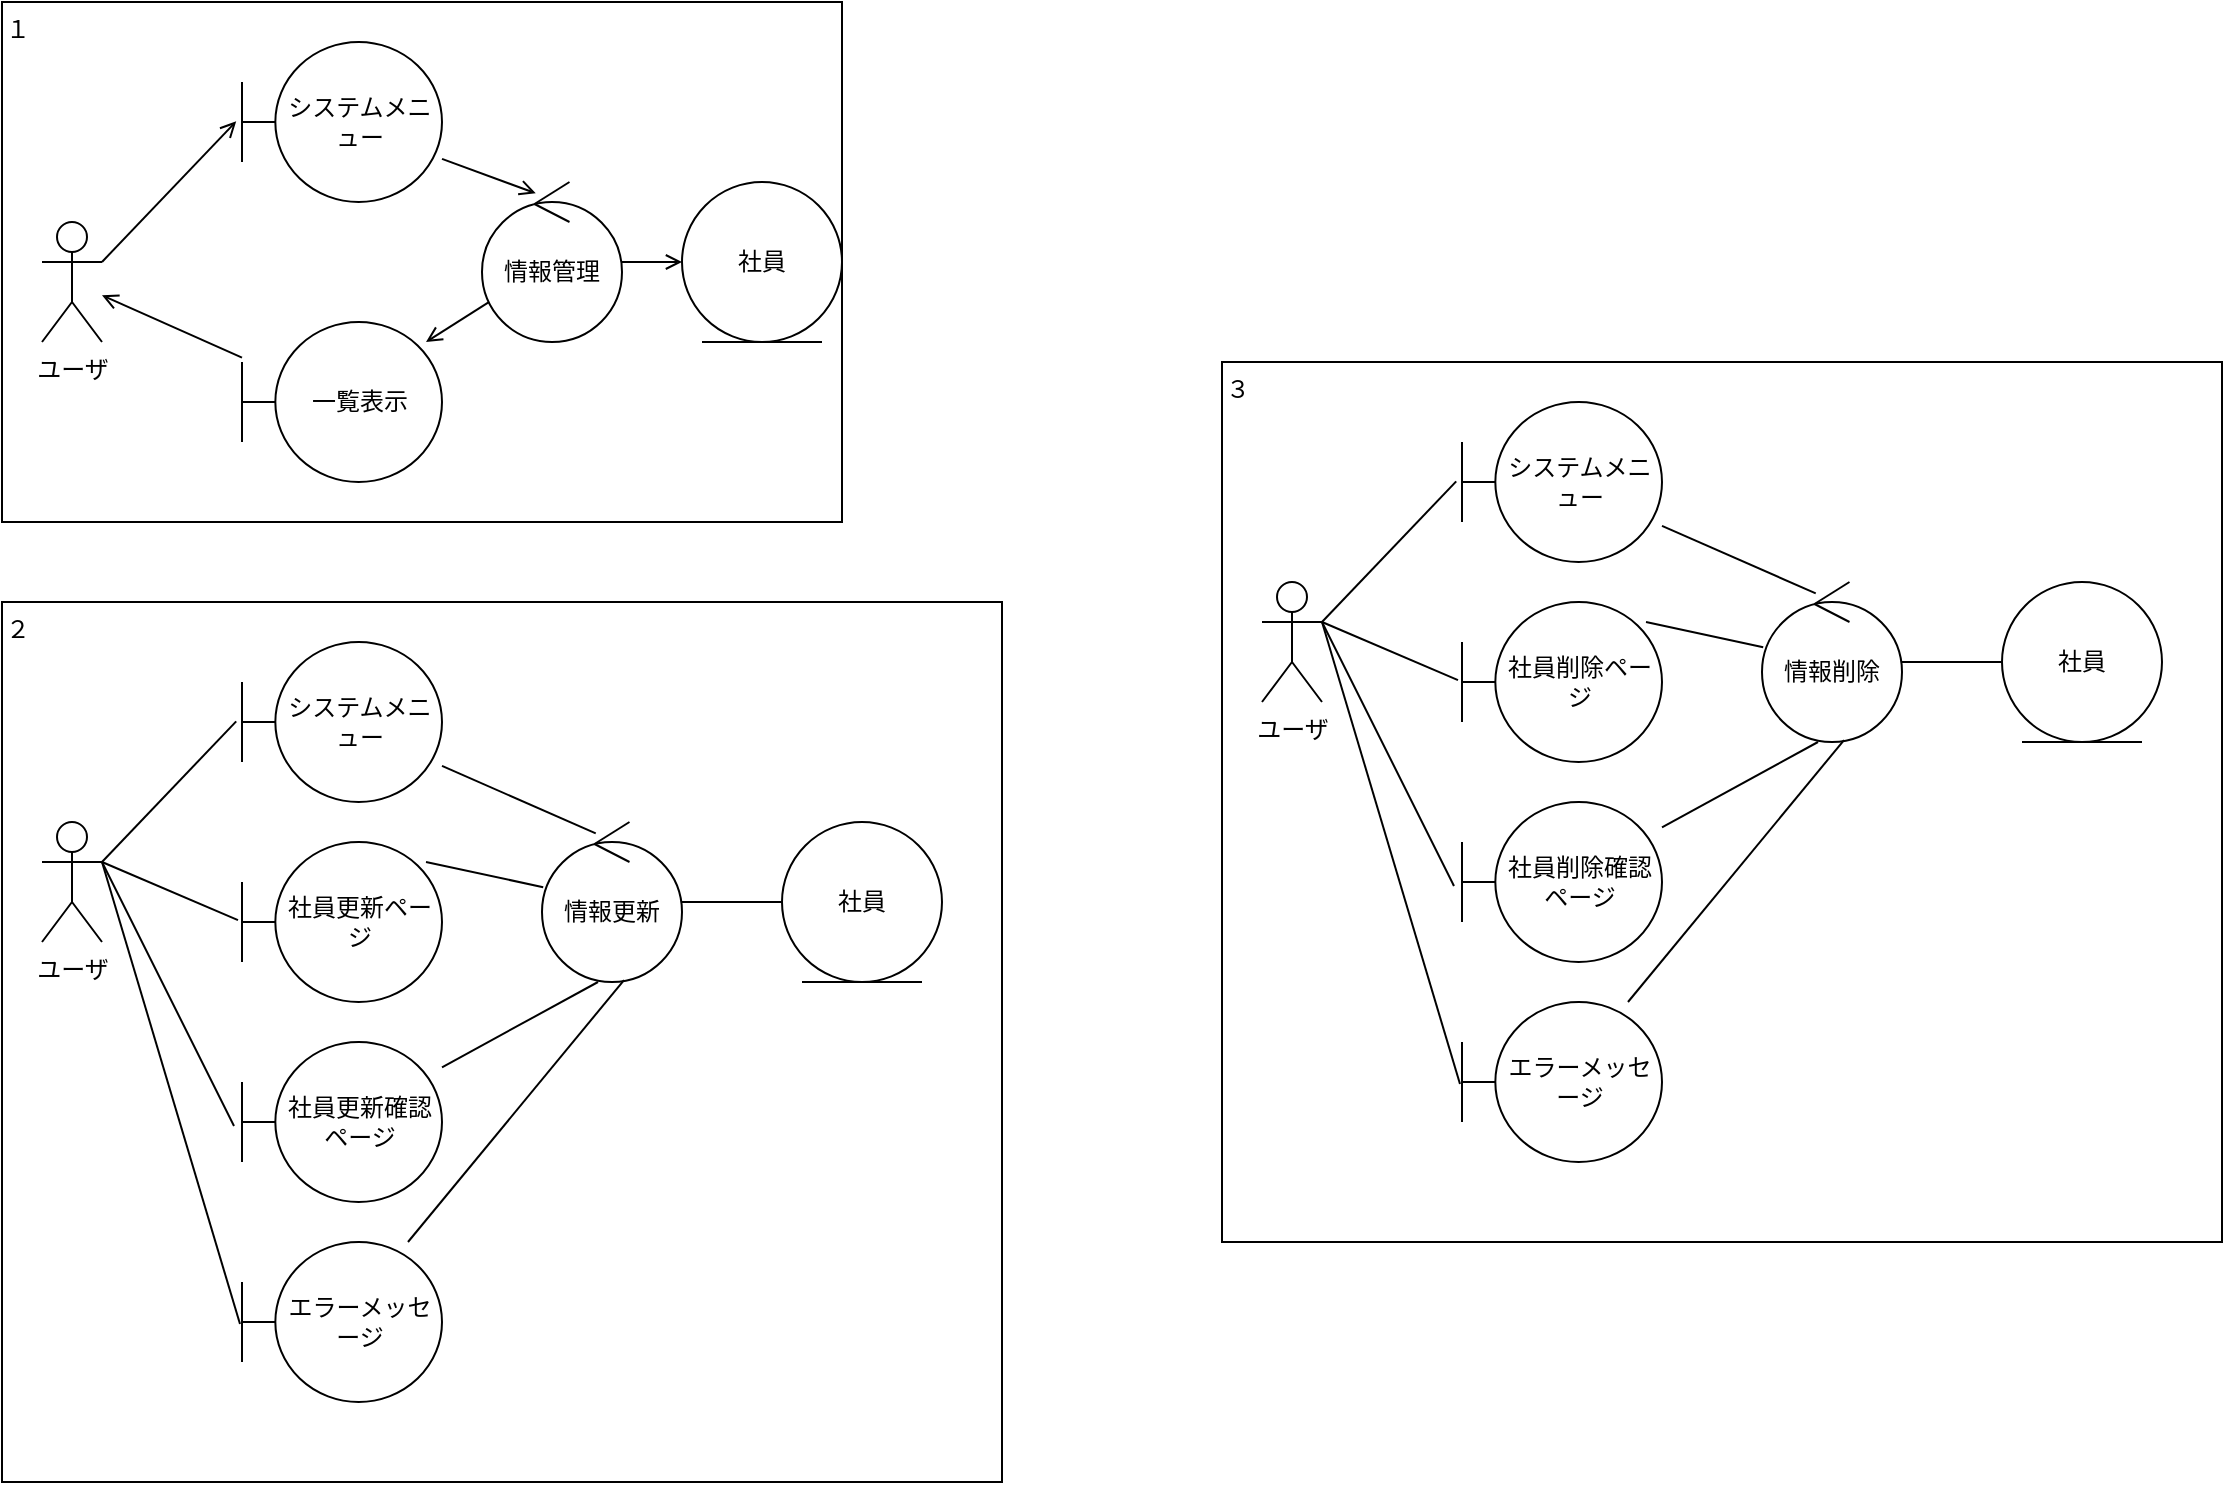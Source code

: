 <mxfile version="20.3.0" type="device"><diagram id="9hLbr2nBNApNBMIYtr_I" name="第 1 页"><mxGraphModel dx="628" dy="865" grid="1" gridSize="10" guides="1" tooltips="1" connect="1" arrows="1" fold="1" page="1" pageScale="1" pageWidth="400" pageHeight="300" math="0" shadow="0"><root><mxCell id="0"/><mxCell id="1" parent="0"/><mxCell id="S6vEyzP1q3yECrs6Tp_c-1" value="１" style="rounded=0;whiteSpace=wrap;html=1;align=left;verticalAlign=top;" vertex="1" parent="1"><mxGeometry x="10" y="10" width="420" height="260" as="geometry"/></mxCell><mxCell id="fHdFTKdUiUliqy58ry8O-1" value="ユーザ" style="shape=umlActor;verticalLabelPosition=bottom;verticalAlign=top;html=1;outlineConnect=0;" parent="1" vertex="1"><mxGeometry x="30" y="120" width="30" height="60" as="geometry"/></mxCell><mxCell id="fHdFTKdUiUliqy58ry8O-10" style="edgeStyle=none;rounded=0;orthogonalLoop=1;jettySize=auto;html=1;entryX=0;entryY=0.5;entryDx=0;entryDy=0;endArrow=open;endFill=0;" parent="1" source="fHdFTKdUiUliqy58ry8O-6" target="fHdFTKdUiUliqy58ry8O-9" edge="1"><mxGeometry relative="1" as="geometry"/></mxCell><mxCell id="fHdFTKdUiUliqy58ry8O-13" style="edgeStyle=none;rounded=0;orthogonalLoop=1;jettySize=auto;html=1;endArrow=open;endFill=0;entryX=0.92;entryY=0.125;entryDx=0;entryDy=0;entryPerimeter=0;" parent="1" source="fHdFTKdUiUliqy58ry8O-6" target="fHdFTKdUiUliqy58ry8O-14" edge="1"><mxGeometry relative="1" as="geometry"><mxPoint x="300" y="70" as="targetPoint"/></mxGeometry></mxCell><mxCell id="fHdFTKdUiUliqy58ry8O-6" value="情報管理" style="ellipse;shape=umlControl;whiteSpace=wrap;html=1;" parent="1" vertex="1"><mxGeometry x="250" y="100" width="70" height="80" as="geometry"/></mxCell><mxCell id="fHdFTKdUiUliqy58ry8O-7" value="" style="rounded=0;orthogonalLoop=1;jettySize=auto;html=1;exitX=1;exitY=0.333;exitDx=0;exitDy=0;exitPerimeter=0;endArrow=open;endFill=0;entryX=-0.029;entryY=0.496;entryDx=0;entryDy=0;entryPerimeter=0;" parent="1" source="fHdFTKdUiUliqy58ry8O-1" target="fHdFTKdUiUliqy58ry8O-11" edge="1"><mxGeometry relative="1" as="geometry"><mxPoint x="80" y="130" as="sourcePoint"/><mxPoint x="180" y="180" as="targetPoint"/></mxGeometry></mxCell><mxCell id="fHdFTKdUiUliqy58ry8O-9" value="社員" style="ellipse;shape=umlEntity;whiteSpace=wrap;html=1;" parent="1" vertex="1"><mxGeometry x="350" y="100" width="80" height="80" as="geometry"/></mxCell><mxCell id="fHdFTKdUiUliqy58ry8O-12" style="edgeStyle=none;rounded=0;orthogonalLoop=1;jettySize=auto;html=1;entryX=0.384;entryY=0.071;entryDx=0;entryDy=0;entryPerimeter=0;endArrow=open;endFill=0;" parent="1" source="fHdFTKdUiUliqy58ry8O-11" target="fHdFTKdUiUliqy58ry8O-6" edge="1"><mxGeometry relative="1" as="geometry"/></mxCell><mxCell id="fHdFTKdUiUliqy58ry8O-11" value="システムメニュー" style="shape=umlBoundary;whiteSpace=wrap;html=1;" parent="1" vertex="1"><mxGeometry x="130" y="30" width="100" height="80" as="geometry"/></mxCell><mxCell id="fHdFTKdUiUliqy58ry8O-15" style="edgeStyle=none;rounded=0;orthogonalLoop=1;jettySize=auto;html=1;endArrow=open;endFill=0;" parent="1" source="fHdFTKdUiUliqy58ry8O-14" target="fHdFTKdUiUliqy58ry8O-1" edge="1"><mxGeometry relative="1" as="geometry"/></mxCell><mxCell id="fHdFTKdUiUliqy58ry8O-14" value="一覧表示" style="shape=umlBoundary;whiteSpace=wrap;html=1;" parent="1" vertex="1"><mxGeometry x="130" y="170" width="100" height="80" as="geometry"/></mxCell><mxCell id="S6vEyzP1q3yECrs6Tp_c-2" value="２" style="rounded=0;whiteSpace=wrap;html=1;align=left;verticalAlign=top;" vertex="1" parent="1"><mxGeometry x="10" y="310" width="500" height="440" as="geometry"/></mxCell><mxCell id="S6vEyzP1q3yECrs6Tp_c-13" style="edgeStyle=none;rounded=0;orthogonalLoop=1;jettySize=auto;html=1;exitX=1;exitY=0.333;exitDx=0;exitDy=0;exitPerimeter=0;entryX=-0.02;entryY=0.488;entryDx=0;entryDy=0;entryPerimeter=0;endArrow=none;endFill=0;" edge="1" parent="1" source="S6vEyzP1q3yECrs6Tp_c-3" target="S6vEyzP1q3yECrs6Tp_c-12"><mxGeometry relative="1" as="geometry"/></mxCell><mxCell id="S6vEyzP1q3yECrs6Tp_c-15" style="edgeStyle=none;rounded=0;orthogonalLoop=1;jettySize=auto;html=1;exitX=1;exitY=0.333;exitDx=0;exitDy=0;exitPerimeter=0;entryX=-0.04;entryY=0.525;entryDx=0;entryDy=0;entryPerimeter=0;endArrow=none;endFill=0;" edge="1" parent="1" source="S6vEyzP1q3yECrs6Tp_c-3" target="S6vEyzP1q3yECrs6Tp_c-14"><mxGeometry relative="1" as="geometry"/></mxCell><mxCell id="S6vEyzP1q3yECrs6Tp_c-21" style="edgeStyle=none;rounded=0;orthogonalLoop=1;jettySize=auto;html=1;entryX=-0.01;entryY=0.513;entryDx=0;entryDy=0;entryPerimeter=0;endArrow=none;endFill=0;" edge="1" parent="1" target="S6vEyzP1q3yECrs6Tp_c-20"><mxGeometry relative="1" as="geometry"><mxPoint x="60" y="440" as="sourcePoint"/></mxGeometry></mxCell><mxCell id="S6vEyzP1q3yECrs6Tp_c-3" value="ユーザ" style="shape=umlActor;verticalLabelPosition=bottom;verticalAlign=top;html=1;outlineConnect=0;" vertex="1" parent="1"><mxGeometry x="30" y="420" width="30" height="60" as="geometry"/></mxCell><mxCell id="S6vEyzP1q3yECrs6Tp_c-4" style="edgeStyle=none;rounded=0;orthogonalLoop=1;jettySize=auto;html=1;entryX=0;entryY=0.5;entryDx=0;entryDy=0;endArrow=none;endFill=0;" edge="1" parent="1" source="S6vEyzP1q3yECrs6Tp_c-6" target="S6vEyzP1q3yECrs6Tp_c-8"><mxGeometry relative="1" as="geometry"/></mxCell><mxCell id="S6vEyzP1q3yECrs6Tp_c-5" style="edgeStyle=none;rounded=0;orthogonalLoop=1;jettySize=auto;html=1;endArrow=none;endFill=0;entryX=0.92;entryY=0.125;entryDx=0;entryDy=0;entryPerimeter=0;" edge="1" parent="1" source="S6vEyzP1q3yECrs6Tp_c-6" target="S6vEyzP1q3yECrs6Tp_c-12"><mxGeometry relative="1" as="geometry"><mxPoint x="300" y="370" as="targetPoint"/></mxGeometry></mxCell><mxCell id="S6vEyzP1q3yECrs6Tp_c-6" value="情報更新" style="ellipse;shape=umlControl;whiteSpace=wrap;html=1;" vertex="1" parent="1"><mxGeometry x="280" y="420" width="70" height="80" as="geometry"/></mxCell><mxCell id="S6vEyzP1q3yECrs6Tp_c-7" value="" style="rounded=0;orthogonalLoop=1;jettySize=auto;html=1;exitX=1;exitY=0.333;exitDx=0;exitDy=0;exitPerimeter=0;endArrow=none;endFill=0;entryX=-0.029;entryY=0.496;entryDx=0;entryDy=0;entryPerimeter=0;" edge="1" parent="1" source="S6vEyzP1q3yECrs6Tp_c-3" target="S6vEyzP1q3yECrs6Tp_c-10"><mxGeometry relative="1" as="geometry"><mxPoint x="80" y="430" as="sourcePoint"/><mxPoint x="180" y="480" as="targetPoint"/></mxGeometry></mxCell><mxCell id="S6vEyzP1q3yECrs6Tp_c-8" value="社員" style="ellipse;shape=umlEntity;whiteSpace=wrap;html=1;" vertex="1" parent="1"><mxGeometry x="400" y="420" width="80" height="80" as="geometry"/></mxCell><mxCell id="S6vEyzP1q3yECrs6Tp_c-9" style="edgeStyle=none;rounded=0;orthogonalLoop=1;jettySize=auto;html=1;entryX=0.384;entryY=0.071;entryDx=0;entryDy=0;entryPerimeter=0;endArrow=none;endFill=0;" edge="1" parent="1" source="S6vEyzP1q3yECrs6Tp_c-10" target="S6vEyzP1q3yECrs6Tp_c-6"><mxGeometry relative="1" as="geometry"/></mxCell><mxCell id="S6vEyzP1q3yECrs6Tp_c-10" value="システムメニュー" style="shape=umlBoundary;whiteSpace=wrap;html=1;" vertex="1" parent="1"><mxGeometry x="130" y="330" width="100" height="80" as="geometry"/></mxCell><mxCell id="S6vEyzP1q3yECrs6Tp_c-12" value="社員更新ページ" style="shape=umlBoundary;whiteSpace=wrap;html=1;" vertex="1" parent="1"><mxGeometry x="130" y="430" width="100" height="80" as="geometry"/></mxCell><mxCell id="S6vEyzP1q3yECrs6Tp_c-16" style="edgeStyle=none;rounded=0;orthogonalLoop=1;jettySize=auto;html=1;entryX=0.4;entryY=1;entryDx=0;entryDy=0;entryPerimeter=0;endArrow=none;endFill=0;" edge="1" parent="1" source="S6vEyzP1q3yECrs6Tp_c-14" target="S6vEyzP1q3yECrs6Tp_c-6"><mxGeometry relative="1" as="geometry"/></mxCell><mxCell id="S6vEyzP1q3yECrs6Tp_c-14" value="社員更新確認ページ" style="shape=umlBoundary;whiteSpace=wrap;html=1;" vertex="1" parent="1"><mxGeometry x="130" y="530" width="100" height="80" as="geometry"/></mxCell><mxCell id="S6vEyzP1q3yECrs6Tp_c-22" style="edgeStyle=none;rounded=0;orthogonalLoop=1;jettySize=auto;html=1;entryX=0.586;entryY=0.988;entryDx=0;entryDy=0;entryPerimeter=0;endArrow=none;endFill=0;" edge="1" parent="1" source="S6vEyzP1q3yECrs6Tp_c-20" target="S6vEyzP1q3yECrs6Tp_c-6"><mxGeometry relative="1" as="geometry"/></mxCell><mxCell id="S6vEyzP1q3yECrs6Tp_c-20" value="エラーメッセージ" style="shape=umlBoundary;whiteSpace=wrap;html=1;" vertex="1" parent="1"><mxGeometry x="130" y="630" width="100" height="80" as="geometry"/></mxCell><mxCell id="S6vEyzP1q3yECrs6Tp_c-23" value="３" style="rounded=0;whiteSpace=wrap;html=1;align=left;verticalAlign=top;" vertex="1" parent="1"><mxGeometry x="620" y="190" width="500" height="440" as="geometry"/></mxCell><mxCell id="S6vEyzP1q3yECrs6Tp_c-24" style="edgeStyle=none;rounded=0;orthogonalLoop=1;jettySize=auto;html=1;exitX=1;exitY=0.333;exitDx=0;exitDy=0;exitPerimeter=0;entryX=-0.02;entryY=0.488;entryDx=0;entryDy=0;entryPerimeter=0;endArrow=none;endFill=0;" edge="1" parent="1" source="S6vEyzP1q3yECrs6Tp_c-27" target="S6vEyzP1q3yECrs6Tp_c-35"><mxGeometry relative="1" as="geometry"/></mxCell><mxCell id="S6vEyzP1q3yECrs6Tp_c-25" style="edgeStyle=none;rounded=0;orthogonalLoop=1;jettySize=auto;html=1;exitX=1;exitY=0.333;exitDx=0;exitDy=0;exitPerimeter=0;entryX=-0.04;entryY=0.525;entryDx=0;entryDy=0;entryPerimeter=0;endArrow=none;endFill=0;" edge="1" parent="1" source="S6vEyzP1q3yECrs6Tp_c-27" target="S6vEyzP1q3yECrs6Tp_c-37"><mxGeometry relative="1" as="geometry"/></mxCell><mxCell id="S6vEyzP1q3yECrs6Tp_c-26" style="edgeStyle=none;rounded=0;orthogonalLoop=1;jettySize=auto;html=1;entryX=-0.01;entryY=0.513;entryDx=0;entryDy=0;entryPerimeter=0;endArrow=none;endFill=0;" edge="1" parent="1" target="S6vEyzP1q3yECrs6Tp_c-39"><mxGeometry relative="1" as="geometry"><mxPoint x="670" y="320" as="sourcePoint"/></mxGeometry></mxCell><mxCell id="S6vEyzP1q3yECrs6Tp_c-27" value="ユーザ" style="shape=umlActor;verticalLabelPosition=bottom;verticalAlign=top;html=1;outlineConnect=0;" vertex="1" parent="1"><mxGeometry x="640" y="300" width="30" height="60" as="geometry"/></mxCell><mxCell id="S6vEyzP1q3yECrs6Tp_c-28" style="edgeStyle=none;rounded=0;orthogonalLoop=1;jettySize=auto;html=1;entryX=0;entryY=0.5;entryDx=0;entryDy=0;endArrow=none;endFill=0;" edge="1" parent="1" source="S6vEyzP1q3yECrs6Tp_c-30" target="S6vEyzP1q3yECrs6Tp_c-32"><mxGeometry relative="1" as="geometry"/></mxCell><mxCell id="S6vEyzP1q3yECrs6Tp_c-29" style="edgeStyle=none;rounded=0;orthogonalLoop=1;jettySize=auto;html=1;endArrow=none;endFill=0;entryX=0.92;entryY=0.125;entryDx=0;entryDy=0;entryPerimeter=0;" edge="1" parent="1" source="S6vEyzP1q3yECrs6Tp_c-30" target="S6vEyzP1q3yECrs6Tp_c-35"><mxGeometry relative="1" as="geometry"><mxPoint x="910" y="250" as="targetPoint"/></mxGeometry></mxCell><mxCell id="S6vEyzP1q3yECrs6Tp_c-30" value="情報削除" style="ellipse;shape=umlControl;whiteSpace=wrap;html=1;" vertex="1" parent="1"><mxGeometry x="890" y="300" width="70" height="80" as="geometry"/></mxCell><mxCell id="S6vEyzP1q3yECrs6Tp_c-31" value="" style="rounded=0;orthogonalLoop=1;jettySize=auto;html=1;exitX=1;exitY=0.333;exitDx=0;exitDy=0;exitPerimeter=0;endArrow=none;endFill=0;entryX=-0.029;entryY=0.496;entryDx=0;entryDy=0;entryPerimeter=0;" edge="1" parent="1" source="S6vEyzP1q3yECrs6Tp_c-27" target="S6vEyzP1q3yECrs6Tp_c-34"><mxGeometry relative="1" as="geometry"><mxPoint x="690" y="310" as="sourcePoint"/><mxPoint x="790" y="360" as="targetPoint"/></mxGeometry></mxCell><mxCell id="S6vEyzP1q3yECrs6Tp_c-32" value="社員" style="ellipse;shape=umlEntity;whiteSpace=wrap;html=1;" vertex="1" parent="1"><mxGeometry x="1010" y="300" width="80" height="80" as="geometry"/></mxCell><mxCell id="S6vEyzP1q3yECrs6Tp_c-33" style="edgeStyle=none;rounded=0;orthogonalLoop=1;jettySize=auto;html=1;entryX=0.384;entryY=0.071;entryDx=0;entryDy=0;entryPerimeter=0;endArrow=none;endFill=0;" edge="1" parent="1" source="S6vEyzP1q3yECrs6Tp_c-34" target="S6vEyzP1q3yECrs6Tp_c-30"><mxGeometry relative="1" as="geometry"/></mxCell><mxCell id="S6vEyzP1q3yECrs6Tp_c-34" value="システムメニュー" style="shape=umlBoundary;whiteSpace=wrap;html=1;" vertex="1" parent="1"><mxGeometry x="740" y="210" width="100" height="80" as="geometry"/></mxCell><mxCell id="S6vEyzP1q3yECrs6Tp_c-35" value="社員削除ページ" style="shape=umlBoundary;whiteSpace=wrap;html=1;" vertex="1" parent="1"><mxGeometry x="740" y="310" width="100" height="80" as="geometry"/></mxCell><mxCell id="S6vEyzP1q3yECrs6Tp_c-36" style="edgeStyle=none;rounded=0;orthogonalLoop=1;jettySize=auto;html=1;entryX=0.4;entryY=1;entryDx=0;entryDy=0;entryPerimeter=0;endArrow=none;endFill=0;" edge="1" parent="1" source="S6vEyzP1q3yECrs6Tp_c-37" target="S6vEyzP1q3yECrs6Tp_c-30"><mxGeometry relative="1" as="geometry"/></mxCell><mxCell id="S6vEyzP1q3yECrs6Tp_c-37" value="社員削除確認ページ" style="shape=umlBoundary;whiteSpace=wrap;html=1;" vertex="1" parent="1"><mxGeometry x="740" y="410" width="100" height="80" as="geometry"/></mxCell><mxCell id="S6vEyzP1q3yECrs6Tp_c-38" style="edgeStyle=none;rounded=0;orthogonalLoop=1;jettySize=auto;html=1;entryX=0.586;entryY=0.988;entryDx=0;entryDy=0;entryPerimeter=0;endArrow=none;endFill=0;" edge="1" parent="1" source="S6vEyzP1q3yECrs6Tp_c-39" target="S6vEyzP1q3yECrs6Tp_c-30"><mxGeometry relative="1" as="geometry"/></mxCell><mxCell id="S6vEyzP1q3yECrs6Tp_c-39" value="エラーメッセージ" style="shape=umlBoundary;whiteSpace=wrap;html=1;" vertex="1" parent="1"><mxGeometry x="740" y="510" width="100" height="80" as="geometry"/></mxCell></root></mxGraphModel></diagram></mxfile>